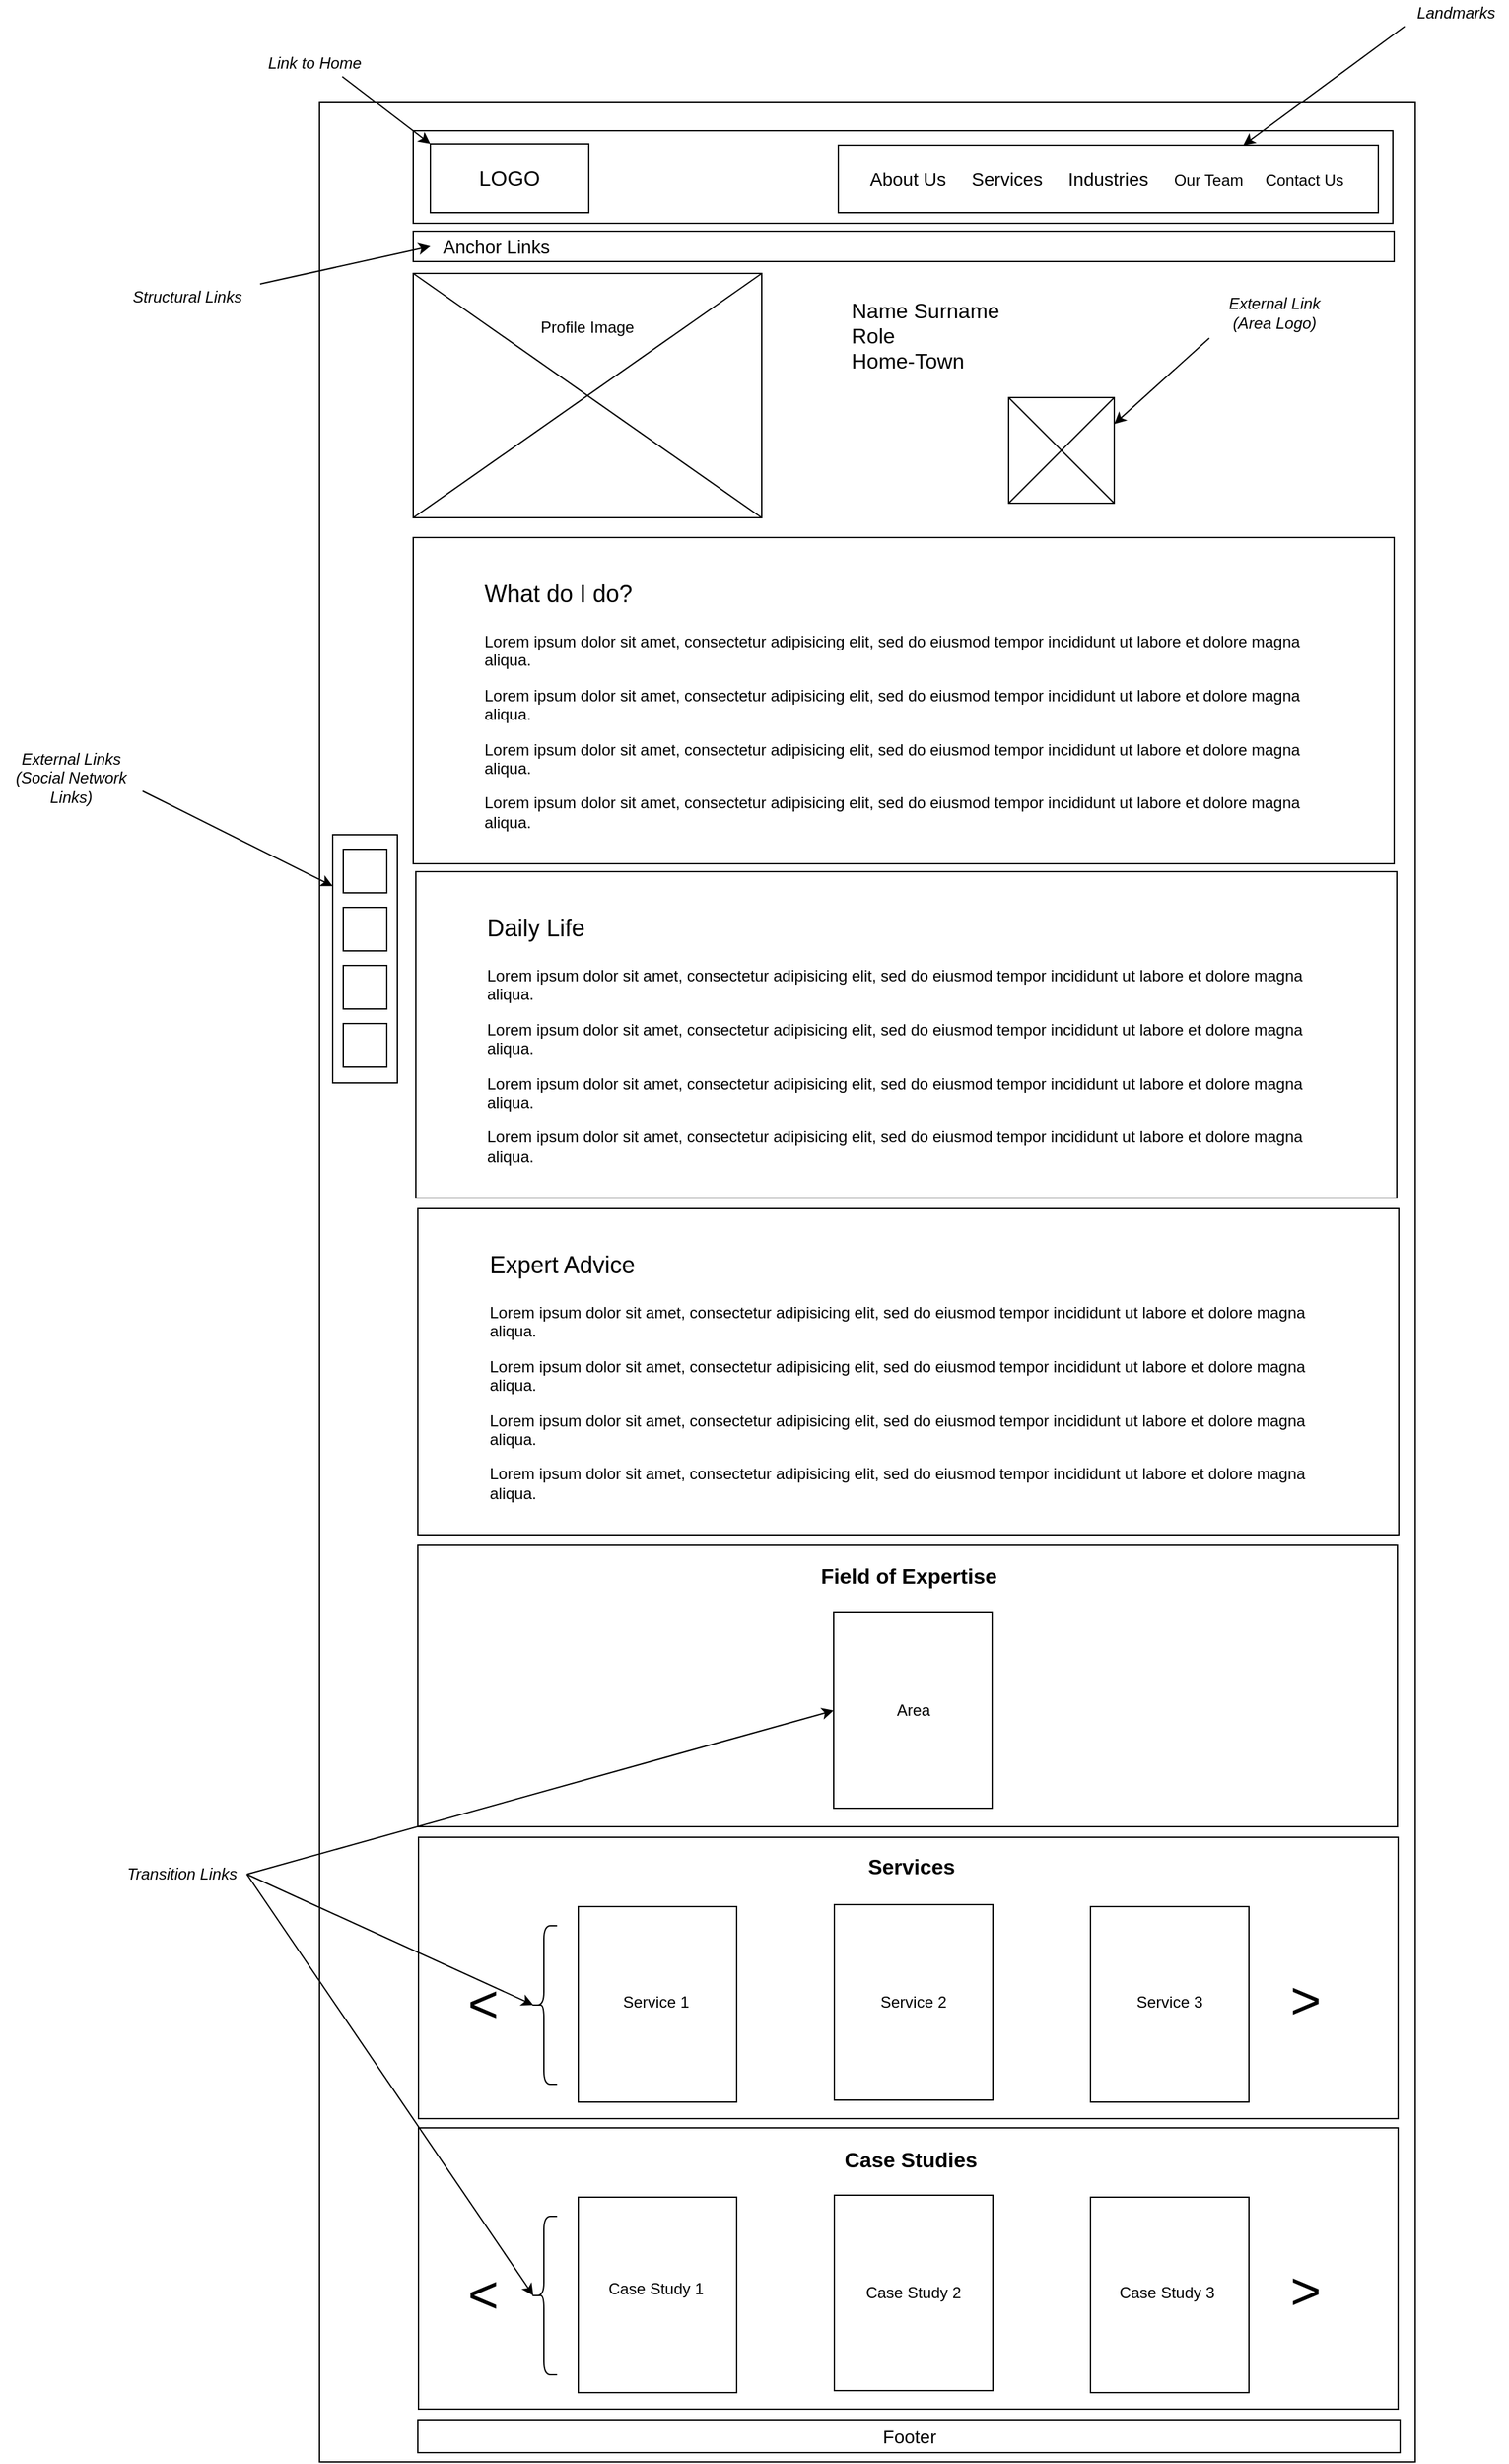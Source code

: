 <mxfile version="14.7.3" type="device"><diagram id="6QIcQig0J5omdTT-xJDu" name="Page-1"><mxGraphModel dx="1988" dy="1233" grid="0" gridSize="10" guides="1" tooltips="1" connect="1" arrows="1" fold="1" page="0" pageScale="1" pageWidth="850" pageHeight="1100" math="0" shadow="0"><root><mxCell id="0"/><mxCell id="1" parent="0"/><mxCell id="jJ7KEn_oP8nRvkY4ZoeI-1" value="" style="rounded=0;whiteSpace=wrap;html=1;fillColor=none;" vertex="1" parent="1"><mxGeometry x="14" y="-75" width="830" height="1787" as="geometry"/></mxCell><mxCell id="jJ7KEn_oP8nRvkY4ZoeI-2" value="" style="rounded=0;whiteSpace=wrap;html=1;fillColor=none;" vertex="1" parent="1"><mxGeometry x="85" y="-53" width="742" height="70" as="geometry"/></mxCell><mxCell id="jJ7KEn_oP8nRvkY4ZoeI-3" value="&lt;font style=&quot;font-size: 16px&quot;&gt;LOGO&lt;/font&gt;" style="rounded=0;whiteSpace=wrap;html=1;fillColor=none;" vertex="1" parent="1"><mxGeometry x="98" y="-43" width="120" height="52" as="geometry"/></mxCell><mxCell id="jJ7KEn_oP8nRvkY4ZoeI-4" value="" style="rounded=0;whiteSpace=wrap;html=1;strokeColor=#000000;fillColor=none;" vertex="1" parent="1"><mxGeometry x="407" y="-42" width="409" height="51" as="geometry"/></mxCell><mxCell id="jJ7KEn_oP8nRvkY4ZoeI-5" value="&lt;font style=&quot;font-size: 14px&quot;&gt;About Us&amp;nbsp;&amp;nbsp;&amp;nbsp;&amp;nbsp; Services&amp;nbsp;&amp;nbsp;&amp;nbsp;&amp;nbsp; Industries&amp;nbsp;&amp;nbsp;&amp;nbsp;&amp;nbsp; &lt;/font&gt;Our Team&amp;nbsp;&amp;nbsp;&amp;nbsp;&amp;nbsp; Contact Us" style="text;html=1;strokeColor=none;fillColor=none;align=left;verticalAlign=middle;whiteSpace=wrap;rounded=0;" vertex="1" parent="1"><mxGeometry x="429" y="-26.5" width="373" height="20" as="geometry"/></mxCell><mxCell id="jJ7KEn_oP8nRvkY4ZoeI-6" value="&lt;i&gt;Landmarks&lt;/i&gt;" style="text;html=1;strokeColor=none;fillColor=none;align=center;verticalAlign=middle;whiteSpace=wrap;rounded=0;" vertex="1" parent="1"><mxGeometry x="836" y="-152" width="78" height="20" as="geometry"/></mxCell><mxCell id="jJ7KEn_oP8nRvkY4ZoeI-7" value="" style="endArrow=classic;html=1;entryX=0.75;entryY=0;entryDx=0;entryDy=0;exitX=0;exitY=1;exitDx=0;exitDy=0;" edge="1" parent="1" source="jJ7KEn_oP8nRvkY4ZoeI-6" target="jJ7KEn_oP8nRvkY4ZoeI-4"><mxGeometry width="50" height="50" relative="1" as="geometry"><mxPoint x="879" y="-68" as="sourcePoint"/><mxPoint x="929" y="-118" as="targetPoint"/></mxGeometry></mxCell><mxCell id="jJ7KEn_oP8nRvkY4ZoeI-8" value="" style="endArrow=classic;html=1;entryX=0;entryY=0;entryDx=0;entryDy=0;exitX=0.75;exitY=1;exitDx=0;exitDy=0;" edge="1" parent="1" source="jJ7KEn_oP8nRvkY4ZoeI-9" target="jJ7KEn_oP8nRvkY4ZoeI-3"><mxGeometry width="50" height="50" relative="1" as="geometry"><mxPoint x="18" y="-91.0" as="sourcePoint"/><mxPoint x="68" y="-141" as="targetPoint"/></mxGeometry></mxCell><mxCell id="jJ7KEn_oP8nRvkY4ZoeI-9" value="&lt;i&gt;Link to Home&lt;/i&gt;" style="text;html=1;strokeColor=none;fillColor=none;align=center;verticalAlign=middle;whiteSpace=wrap;rounded=0;" vertex="1" parent="1"><mxGeometry x="-31" y="-114" width="83" height="20" as="geometry"/></mxCell><mxCell id="jJ7KEn_oP8nRvkY4ZoeI-10" value="" style="rounded=0;whiteSpace=wrap;html=1;fillColor=none;strokeColor=#000000;" vertex="1" parent="1"><mxGeometry x="85" y="23" width="743" height="23" as="geometry"/></mxCell><mxCell id="jJ7KEn_oP8nRvkY4ZoeI-11" value="&lt;font style=&quot;font-size: 14px&quot;&gt;Anchor Links&lt;/font&gt;" style="text;html=1;strokeColor=none;fillColor=none;align=center;verticalAlign=middle;whiteSpace=wrap;rounded=0;" vertex="1" parent="1"><mxGeometry x="98" y="26.5" width="100" height="16" as="geometry"/></mxCell><mxCell id="jJ7KEn_oP8nRvkY4ZoeI-12" value="&lt;i&gt;Structural Links&lt;/i&gt;" style="text;html=1;strokeColor=none;fillColor=none;align=center;verticalAlign=middle;whiteSpace=wrap;rounded=0;" vertex="1" parent="1"><mxGeometry x="-141" y="63" width="110" height="20" as="geometry"/></mxCell><mxCell id="jJ7KEn_oP8nRvkY4ZoeI-13" value="" style="endArrow=classic;html=1;entryX=0;entryY=0.5;entryDx=0;entryDy=0;exitX=1;exitY=0;exitDx=0;exitDy=0;" edge="1" parent="1" source="jJ7KEn_oP8nRvkY4ZoeI-12" target="jJ7KEn_oP8nRvkY4ZoeI-11"><mxGeometry width="50" height="50" relative="1" as="geometry"><mxPoint x="-22" y="32.0" as="sourcePoint"/><mxPoint x="28" y="-18" as="targetPoint"/></mxGeometry></mxCell><mxCell id="jJ7KEn_oP8nRvkY4ZoeI-14" value="" style="rounded=0;whiteSpace=wrap;html=1;fillColor=none;strokeColor=#000000;" vertex="1" parent="1"><mxGeometry x="85" y="55" width="264" height="185" as="geometry"/></mxCell><mxCell id="jJ7KEn_oP8nRvkY4ZoeI-15" value="" style="endArrow=none;html=1;entryX=0;entryY=0;entryDx=0;entryDy=0;exitX=1;exitY=1;exitDx=0;exitDy=0;" edge="1" parent="1" source="jJ7KEn_oP8nRvkY4ZoeI-14" target="jJ7KEn_oP8nRvkY4ZoeI-14"><mxGeometry width="50" height="50" relative="1" as="geometry"><mxPoint x="494" y="106" as="sourcePoint"/><mxPoint x="544" y="56" as="targetPoint"/></mxGeometry></mxCell><mxCell id="jJ7KEn_oP8nRvkY4ZoeI-16" value="" style="endArrow=none;html=1;entryX=1;entryY=0;entryDx=0;entryDy=0;exitX=0;exitY=1;exitDx=0;exitDy=0;" edge="1" parent="1" source="jJ7KEn_oP8nRvkY4ZoeI-14" target="jJ7KEn_oP8nRvkY4ZoeI-14"><mxGeometry width="50" height="50" relative="1" as="geometry"><mxPoint x="494" y="106" as="sourcePoint"/><mxPoint x="544" y="56" as="targetPoint"/></mxGeometry></mxCell><mxCell id="jJ7KEn_oP8nRvkY4ZoeI-17" value="Profile Image" style="text;html=1;strokeColor=none;fillColor=none;align=center;verticalAlign=middle;whiteSpace=wrap;rounded=0;" vertex="1" parent="1"><mxGeometry x="155" y="86" width="124" height="20" as="geometry"/></mxCell><mxCell id="jJ7KEn_oP8nRvkY4ZoeI-18" value="" style="rounded=0;whiteSpace=wrap;html=1;fillColor=none;strokeColor=#000000;" vertex="1" parent="1"><mxGeometry x="85" y="255" width="743" height="247" as="geometry"/></mxCell><mxCell id="jJ7KEn_oP8nRvkY4ZoeI-19" value="&lt;h1&gt;&lt;span style=&quot;font-weight: normal&quot;&gt;&lt;font style=&quot;font-size: 18px&quot;&gt;What do I do?&lt;/font&gt;&lt;/span&gt;&lt;br&gt;&lt;/h1&gt;&lt;p&gt;Lorem ipsum dolor sit amet, consectetur adipisicing elit, sed do eiusmod tempor incididunt ut labore et dolore magna aliqua. &lt;br&gt;&lt;/p&gt;&lt;p&gt;Lorem ipsum dolor sit amet, consectetur adipisicing elit, sed do eiusmod tempor incididunt ut labore et dolore magna aliqua.&lt;/p&gt;&lt;p&gt;Lorem ipsum dolor sit amet, consectetur adipisicing elit, sed do eiusmod tempor incididunt ut labore et dolore magna aliqua.&lt;/p&gt;&lt;p&gt;Lorem ipsum dolor sit amet, consectetur adipisicing elit, sed do eiusmod tempor incididunt ut labore et dolore magna aliqua.&lt;/p&gt;" style="text;html=1;strokeColor=none;fillColor=none;spacing=5;spacingTop=-20;whiteSpace=wrap;overflow=hidden;rounded=0;" vertex="1" parent="1"><mxGeometry x="134" y="276" width="644" height="218" as="geometry"/></mxCell><mxCell id="jJ7KEn_oP8nRvkY4ZoeI-24" value="" style="rounded=0;whiteSpace=wrap;html=1;fillColor=none;strokeColor=#000000;" vertex="1" parent="1"><mxGeometry x="88.5" y="1018" width="742" height="213" as="geometry"/></mxCell><mxCell id="jJ7KEn_oP8nRvkY4ZoeI-26" value="" style="rounded=0;whiteSpace=wrap;html=1;fillColor=none;strokeColor=#000000;" vertex="1" parent="1"><mxGeometry x="403.5" y="1069" width="120" height="148" as="geometry"/></mxCell><mxCell id="jJ7KEn_oP8nRvkY4ZoeI-31" value="Area" style="text;html=1;strokeColor=none;fillColor=none;align=center;verticalAlign=middle;whiteSpace=wrap;rounded=0;" vertex="1" parent="1"><mxGeometry x="430.5" y="1133" width="66" height="20" as="geometry"/></mxCell><mxCell id="jJ7KEn_oP8nRvkY4ZoeI-33" value="&lt;font style=&quot;font-size: 14px&quot;&gt;Footer&lt;/font&gt;" style="rounded=0;whiteSpace=wrap;html=1;strokeColor=#000000;fillColor=none;" vertex="1" parent="1"><mxGeometry x="88.5" y="1680" width="744" height="25" as="geometry"/></mxCell><mxCell id="jJ7KEn_oP8nRvkY4ZoeI-34" value="" style="rounded=0;whiteSpace=wrap;html=1;strokeColor=#000000;fillColor=none;" vertex="1" parent="1"><mxGeometry x="24" y="480" width="49" height="188" as="geometry"/></mxCell><mxCell id="jJ7KEn_oP8nRvkY4ZoeI-35" value="" style="whiteSpace=wrap;html=1;aspect=fixed;strokeColor=#000000;fillColor=none;" vertex="1" parent="1"><mxGeometry x="32" y="491" width="33" height="33" as="geometry"/></mxCell><mxCell id="jJ7KEn_oP8nRvkY4ZoeI-36" value="" style="whiteSpace=wrap;html=1;aspect=fixed;strokeColor=#000000;fillColor=none;" vertex="1" parent="1"><mxGeometry x="32" y="535" width="33" height="33" as="geometry"/></mxCell><mxCell id="jJ7KEn_oP8nRvkY4ZoeI-37" value="" style="whiteSpace=wrap;html=1;aspect=fixed;strokeColor=#000000;fillColor=none;" vertex="1" parent="1"><mxGeometry x="32" y="579" width="33" height="33" as="geometry"/></mxCell><mxCell id="jJ7KEn_oP8nRvkY4ZoeI-38" value="" style="whiteSpace=wrap;html=1;aspect=fixed;strokeColor=#000000;fillColor=none;" vertex="1" parent="1"><mxGeometry x="32" y="623" width="33" height="33" as="geometry"/></mxCell><mxCell id="jJ7KEn_oP8nRvkY4ZoeI-39" value="&lt;i&gt;External Links (Social Network Links)&lt;/i&gt;" style="text;html=1;strokeColor=none;fillColor=none;align=center;verticalAlign=middle;whiteSpace=wrap;rounded=0;" vertex="1" parent="1"><mxGeometry x="-228" y="427" width="108" height="20" as="geometry"/></mxCell><mxCell id="jJ7KEn_oP8nRvkY4ZoeI-40" value="" style="endArrow=classic;html=1;entryX=0;entryY=0.207;entryDx=0;entryDy=0;entryPerimeter=0;exitX=1;exitY=1;exitDx=0;exitDy=0;" edge="1" parent="1" source="jJ7KEn_oP8nRvkY4ZoeI-39" target="jJ7KEn_oP8nRvkY4ZoeI-34"><mxGeometry width="50" height="50" relative="1" as="geometry"><mxPoint x="-111" y="602.0" as="sourcePoint"/><mxPoint x="-61" y="552" as="targetPoint"/></mxGeometry></mxCell><mxCell id="jJ7KEn_oP8nRvkY4ZoeI-42" value="&lt;i&gt;Transition Links&lt;/i&gt;" style="text;html=1;strokeColor=none;fillColor=none;align=center;verticalAlign=middle;whiteSpace=wrap;rounded=0;" vertex="1" parent="1"><mxGeometry x="-139" y="1257" width="98" height="20" as="geometry"/></mxCell><mxCell id="jJ7KEn_oP8nRvkY4ZoeI-43" value="" style="endArrow=classic;html=1;entryX=0;entryY=0.5;entryDx=0;entryDy=0;exitX=1;exitY=0.5;exitDx=0;exitDy=0;" edge="1" parent="1" source="jJ7KEn_oP8nRvkY4ZoeI-42" target="jJ7KEn_oP8nRvkY4ZoeI-26"><mxGeometry width="50" height="50" relative="1" as="geometry"><mxPoint x="-127" y="878.0" as="sourcePoint"/><mxPoint x="175.5" y="1145" as="targetPoint"/></mxGeometry></mxCell><mxCell id="jJ7KEn_oP8nRvkY4ZoeI-44" value="" style="endArrow=classic;html=1;exitX=1;exitY=0.5;exitDx=0;exitDy=0;entryX=0.1;entryY=0.5;entryDx=0;entryDy=0;entryPerimeter=0;" edge="1" parent="1" source="jJ7KEn_oP8nRvkY4ZoeI-42" target="jJ7KEn_oP8nRvkY4ZoeI-55"><mxGeometry width="50" height="50" relative="1" as="geometry"><mxPoint x="-144" y="1051" as="sourcePoint"/><mxPoint x="170" y="1251" as="targetPoint"/></mxGeometry></mxCell><mxCell id="jJ7KEn_oP8nRvkY4ZoeI-45" value="&lt;div&gt;&lt;b&gt;&lt;font style=&quot;font-size: 16px&quot;&gt;Field of Expertise&lt;/font&gt;&lt;/b&gt;&lt;br&gt;&lt;/div&gt;" style="text;html=1;strokeColor=none;fillColor=none;align=center;verticalAlign=middle;whiteSpace=wrap;rounded=0;" vertex="1" parent="1"><mxGeometry x="374.75" y="1031" width="170.5" height="20" as="geometry"/></mxCell><mxCell id="jJ7KEn_oP8nRvkY4ZoeI-46" value="" style="rounded=0;whiteSpace=wrap;html=1;fillColor=none;strokeColor=#000000;" vertex="1" parent="1"><mxGeometry x="89" y="1239" width="742" height="213" as="geometry"/></mxCell><mxCell id="jJ7KEn_oP8nRvkY4ZoeI-47" value="" style="rounded=0;whiteSpace=wrap;html=1;fillColor=none;strokeColor=#000000;" vertex="1" parent="1"><mxGeometry x="210" y="1291.5" width="120" height="148" as="geometry"/></mxCell><mxCell id="jJ7KEn_oP8nRvkY4ZoeI-48" value="" style="rounded=0;whiteSpace=wrap;html=1;fillColor=none;strokeColor=#000000;" vertex="1" parent="1"><mxGeometry x="404" y="1290" width="120" height="148" as="geometry"/></mxCell><mxCell id="jJ7KEn_oP8nRvkY4ZoeI-49" value="" style="rounded=0;whiteSpace=wrap;html=1;fillColor=none;strokeColor=#000000;" vertex="1" parent="1"><mxGeometry x="598" y="1291.5" width="120" height="148" as="geometry"/></mxCell><mxCell id="jJ7KEn_oP8nRvkY4ZoeI-50" value="&lt;font style=&quot;font-size: 40px&quot;&gt;&amp;lt;&lt;/font&gt;" style="text;html=1;strokeColor=none;fillColor=none;align=center;verticalAlign=middle;whiteSpace=wrap;rounded=0;" vertex="1" parent="1"><mxGeometry x="118" y="1341.5" width="40" height="45" as="geometry"/></mxCell><mxCell id="jJ7KEn_oP8nRvkY4ZoeI-51" value="&lt;font style=&quot;font-size: 40px&quot;&gt;&amp;lt;&lt;/font&gt;" style="text;html=1;strokeColor=none;fillColor=none;align=center;verticalAlign=middle;whiteSpace=wrap;rounded=0;rotation=-180;" vertex="1" parent="1"><mxGeometry x="741" y="1343" width="40" height="45" as="geometry"/></mxCell><mxCell id="jJ7KEn_oP8nRvkY4ZoeI-52" value="Service 1" style="text;html=1;strokeColor=none;fillColor=none;align=center;verticalAlign=middle;whiteSpace=wrap;rounded=0;" vertex="1" parent="1"><mxGeometry x="236" y="1354" width="66" height="20" as="geometry"/></mxCell><mxCell id="jJ7KEn_oP8nRvkY4ZoeI-53" value="Service 2" style="text;html=1;strokeColor=none;fillColor=none;align=center;verticalAlign=middle;whiteSpace=wrap;rounded=0;" vertex="1" parent="1"><mxGeometry x="431" y="1354" width="66" height="20" as="geometry"/></mxCell><mxCell id="jJ7KEn_oP8nRvkY4ZoeI-54" value="Service 3" style="text;html=1;strokeColor=none;fillColor=none;align=center;verticalAlign=middle;whiteSpace=wrap;rounded=0;" vertex="1" parent="1"><mxGeometry x="625" y="1354" width="66" height="20" as="geometry"/></mxCell><mxCell id="jJ7KEn_oP8nRvkY4ZoeI-55" value="" style="shape=curlyBracket;whiteSpace=wrap;html=1;rounded=1;strokeColor=#000000;fillColor=none;" vertex="1" parent="1"><mxGeometry x="174" y="1306" width="20" height="120" as="geometry"/></mxCell><mxCell id="jJ7KEn_oP8nRvkY4ZoeI-56" value="&lt;font size=&quot;1&quot;&gt;&lt;b style=&quot;font-size: 16px&quot;&gt;Services&lt;/b&gt;&lt;/font&gt;" style="text;html=1;strokeColor=none;fillColor=none;align=center;verticalAlign=middle;whiteSpace=wrap;rounded=0;" vertex="1" parent="1"><mxGeometry x="400" y="1251" width="125" height="20" as="geometry"/></mxCell><mxCell id="jJ7KEn_oP8nRvkY4ZoeI-57" value="" style="rounded=0;whiteSpace=wrap;html=1;fillColor=none;strokeColor=#000000;" vertex="1" parent="1"><mxGeometry x="89" y="1459" width="742" height="213" as="geometry"/></mxCell><mxCell id="jJ7KEn_oP8nRvkY4ZoeI-58" value="" style="rounded=0;whiteSpace=wrap;html=1;fillColor=none;strokeColor=#000000;" vertex="1" parent="1"><mxGeometry x="210" y="1511.5" width="120" height="148" as="geometry"/></mxCell><mxCell id="jJ7KEn_oP8nRvkY4ZoeI-59" value="" style="rounded=0;whiteSpace=wrap;html=1;fillColor=none;strokeColor=#000000;" vertex="1" parent="1"><mxGeometry x="404" y="1510" width="120" height="148" as="geometry"/></mxCell><mxCell id="jJ7KEn_oP8nRvkY4ZoeI-60" value="" style="rounded=0;whiteSpace=wrap;html=1;fillColor=none;strokeColor=#000000;" vertex="1" parent="1"><mxGeometry x="598" y="1511.5" width="120" height="148" as="geometry"/></mxCell><mxCell id="jJ7KEn_oP8nRvkY4ZoeI-61" value="&lt;font style=&quot;font-size: 40px&quot;&gt;&amp;lt;&lt;/font&gt;" style="text;html=1;strokeColor=none;fillColor=none;align=center;verticalAlign=middle;whiteSpace=wrap;rounded=0;" vertex="1" parent="1"><mxGeometry x="118" y="1561.5" width="40" height="45" as="geometry"/></mxCell><mxCell id="jJ7KEn_oP8nRvkY4ZoeI-62" value="&lt;font style=&quot;font-size: 40px&quot;&gt;&amp;lt;&lt;/font&gt;" style="text;html=1;strokeColor=none;fillColor=none;align=center;verticalAlign=middle;whiteSpace=wrap;rounded=0;rotation=-180;" vertex="1" parent="1"><mxGeometry x="741" y="1563" width="40" height="45" as="geometry"/></mxCell><mxCell id="jJ7KEn_oP8nRvkY4ZoeI-63" value="Case Study 1" style="text;html=1;strokeColor=none;fillColor=none;align=center;verticalAlign=middle;whiteSpace=wrap;rounded=0;" vertex="1" parent="1"><mxGeometry x="231" y="1571" width="76" height="20" as="geometry"/></mxCell><mxCell id="jJ7KEn_oP8nRvkY4ZoeI-64" value="Case Study 2" style="text;html=1;strokeColor=none;fillColor=none;align=center;verticalAlign=middle;whiteSpace=wrap;rounded=0;" vertex="1" parent="1"><mxGeometry x="426" y="1574" width="76" height="20" as="geometry"/></mxCell><mxCell id="jJ7KEn_oP8nRvkY4ZoeI-65" value="Case Study 3" style="text;html=1;strokeColor=none;fillColor=none;align=center;verticalAlign=middle;whiteSpace=wrap;rounded=0;" vertex="1" parent="1"><mxGeometry x="618" y="1574" width="76" height="20" as="geometry"/></mxCell><mxCell id="jJ7KEn_oP8nRvkY4ZoeI-66" value="" style="shape=curlyBracket;whiteSpace=wrap;html=1;rounded=1;strokeColor=#000000;fillColor=none;" vertex="1" parent="1"><mxGeometry x="174" y="1526" width="20" height="120" as="geometry"/></mxCell><mxCell id="jJ7KEn_oP8nRvkY4ZoeI-67" value="&lt;font size=&quot;1&quot;&gt;&lt;b style=&quot;font-size: 16px&quot;&gt;Case Studies&lt;/b&gt;&lt;/font&gt;" style="text;html=1;strokeColor=none;fillColor=none;align=center;verticalAlign=middle;whiteSpace=wrap;rounded=0;" vertex="1" parent="1"><mxGeometry x="407" y="1473" width="110" height="20" as="geometry"/></mxCell><mxCell id="jJ7KEn_oP8nRvkY4ZoeI-68" value="" style="endArrow=classic;html=1;exitX=1;exitY=0.5;exitDx=0;exitDy=0;entryX=0.1;entryY=0.5;entryDx=0;entryDy=0;entryPerimeter=0;" edge="1" parent="1" source="jJ7KEn_oP8nRvkY4ZoeI-42" target="jJ7KEn_oP8nRvkY4ZoeI-66"><mxGeometry width="50" height="50" relative="1" as="geometry"><mxPoint x="277" y="1021" as="sourcePoint"/><mxPoint x="327" y="971" as="targetPoint"/></mxGeometry></mxCell><mxCell id="jJ7KEn_oP8nRvkY4ZoeI-69" value="&lt;div&gt;&lt;font style=&quot;font-size: 16px&quot;&gt;Name Surname&lt;/font&gt;&lt;/div&gt;&lt;div&gt;&lt;font style=&quot;font-size: 16px&quot;&gt;Role&lt;/font&gt;&lt;/div&gt;&lt;div&gt;&lt;font style=&quot;font-size: 16px&quot;&gt;Home-Town&lt;br&gt;&lt;/font&gt;&lt;/div&gt;" style="text;html=1;strokeColor=none;fillColor=none;align=left;verticalAlign=middle;whiteSpace=wrap;rounded=0;" vertex="1" parent="1"><mxGeometry x="415" y="66" width="294" height="71" as="geometry"/></mxCell><mxCell id="jJ7KEn_oP8nRvkY4ZoeI-70" value="" style="whiteSpace=wrap;html=1;aspect=fixed;" vertex="1" parent="1"><mxGeometry x="536" y="149" width="80" height="80" as="geometry"/></mxCell><mxCell id="jJ7KEn_oP8nRvkY4ZoeI-71" value="" style="endArrow=none;html=1;entryX=0;entryY=0;entryDx=0;entryDy=0;exitX=1;exitY=1;exitDx=0;exitDy=0;" edge="1" parent="1" source="jJ7KEn_oP8nRvkY4ZoeI-70" target="jJ7KEn_oP8nRvkY4ZoeI-70"><mxGeometry width="50" height="50" relative="1" as="geometry"><mxPoint x="399" y="282" as="sourcePoint"/><mxPoint x="449" y="232" as="targetPoint"/></mxGeometry></mxCell><mxCell id="jJ7KEn_oP8nRvkY4ZoeI-72" value="" style="endArrow=none;html=1;exitX=1;exitY=0;exitDx=0;exitDy=0;entryX=0;entryY=1;entryDx=0;entryDy=0;" edge="1" parent="1" source="jJ7KEn_oP8nRvkY4ZoeI-70" target="jJ7KEn_oP8nRvkY4ZoeI-70"><mxGeometry width="50" height="50" relative="1" as="geometry"><mxPoint x="399" y="282" as="sourcePoint"/><mxPoint x="449" y="232" as="targetPoint"/></mxGeometry></mxCell><mxCell id="jJ7KEn_oP8nRvkY4ZoeI-73" value="&lt;div&gt;&lt;i&gt;External Link&lt;/i&gt;&lt;/div&gt;&lt;div&gt;&lt;i&gt;(Area Logo)&lt;br&gt;&lt;/i&gt;&lt;/div&gt;" style="text;html=1;strokeColor=none;fillColor=none;align=center;verticalAlign=middle;whiteSpace=wrap;rounded=0;" vertex="1" parent="1"><mxGeometry x="688" y="66" width="99" height="38" as="geometry"/></mxCell><mxCell id="jJ7KEn_oP8nRvkY4ZoeI-74" value="" style="endArrow=classic;html=1;exitX=0;exitY=1;exitDx=0;exitDy=0;entryX=1;entryY=0.25;entryDx=0;entryDy=0;" edge="1" parent="1" source="jJ7KEn_oP8nRvkY4ZoeI-73" target="jJ7KEn_oP8nRvkY4ZoeI-70"><mxGeometry width="50" height="50" relative="1" as="geometry"><mxPoint x="399" y="282" as="sourcePoint"/><mxPoint x="449" y="232" as="targetPoint"/></mxGeometry></mxCell><mxCell id="jJ7KEn_oP8nRvkY4ZoeI-78" value="" style="rounded=0;whiteSpace=wrap;html=1;fillColor=none;strokeColor=#000000;" vertex="1" parent="1"><mxGeometry x="87" y="508" width="743" height="247" as="geometry"/></mxCell><mxCell id="jJ7KEn_oP8nRvkY4ZoeI-79" value="&lt;h1&gt;&lt;span style=&quot;font-weight: normal&quot;&gt;&lt;font style=&quot;font-size: 18px&quot;&gt;Daily Life&lt;/font&gt;&lt;/span&gt;&lt;br&gt;&lt;/h1&gt;&lt;p&gt;Lorem ipsum dolor sit amet, consectetur adipisicing elit, sed do eiusmod tempor incididunt ut labore et dolore magna aliqua. &lt;br&gt;&lt;/p&gt;&lt;p&gt;Lorem ipsum dolor sit amet, consectetur adipisicing elit, sed do eiusmod tempor incididunt ut labore et dolore magna aliqua.&lt;/p&gt;&lt;p&gt;Lorem ipsum dolor sit amet, consectetur adipisicing elit, sed do eiusmod tempor incididunt ut labore et dolore magna aliqua.&lt;/p&gt;&lt;p&gt;Lorem ipsum dolor sit amet, consectetur adipisicing elit, sed do eiusmod tempor incididunt ut labore et dolore magna aliqua.&lt;/p&gt;" style="text;html=1;strokeColor=none;fillColor=none;spacing=5;spacingTop=-20;whiteSpace=wrap;overflow=hidden;rounded=0;" vertex="1" parent="1"><mxGeometry x="136" y="529" width="644" height="218" as="geometry"/></mxCell><mxCell id="jJ7KEn_oP8nRvkY4ZoeI-83" value="" style="rounded=0;whiteSpace=wrap;html=1;fillColor=none;strokeColor=#000000;" vertex="1" parent="1"><mxGeometry x="88.5" y="763" width="743" height="247" as="geometry"/></mxCell><mxCell id="jJ7KEn_oP8nRvkY4ZoeI-84" value="&lt;h1&gt;&lt;span style=&quot;font-weight: normal&quot;&gt;&lt;font style=&quot;font-size: 18px&quot;&gt;Expert Advice&lt;/font&gt;&lt;/span&gt;&lt;/h1&gt;&lt;p&gt;Lorem ipsum dolor sit amet, consectetur adipisicing elit, sed do eiusmod tempor incididunt ut labore et dolore magna aliqua. &lt;br&gt;&lt;/p&gt;&lt;p&gt;Lorem ipsum dolor sit amet, consectetur adipisicing elit, sed do eiusmod tempor incididunt ut labore et dolore magna aliqua.&lt;/p&gt;&lt;p&gt;Lorem ipsum dolor sit amet, consectetur adipisicing elit, sed do eiusmod tempor incididunt ut labore et dolore magna aliqua.&lt;/p&gt;&lt;p&gt;Lorem ipsum dolor sit amet, consectetur adipisicing elit, sed do eiusmod tempor incididunt ut labore et dolore magna aliqua.&lt;/p&gt;" style="text;html=1;strokeColor=none;fillColor=none;spacing=5;spacingTop=-20;whiteSpace=wrap;overflow=hidden;rounded=0;" vertex="1" parent="1"><mxGeometry x="137.5" y="784" width="644" height="218" as="geometry"/></mxCell></root></mxGraphModel></diagram></mxfile>